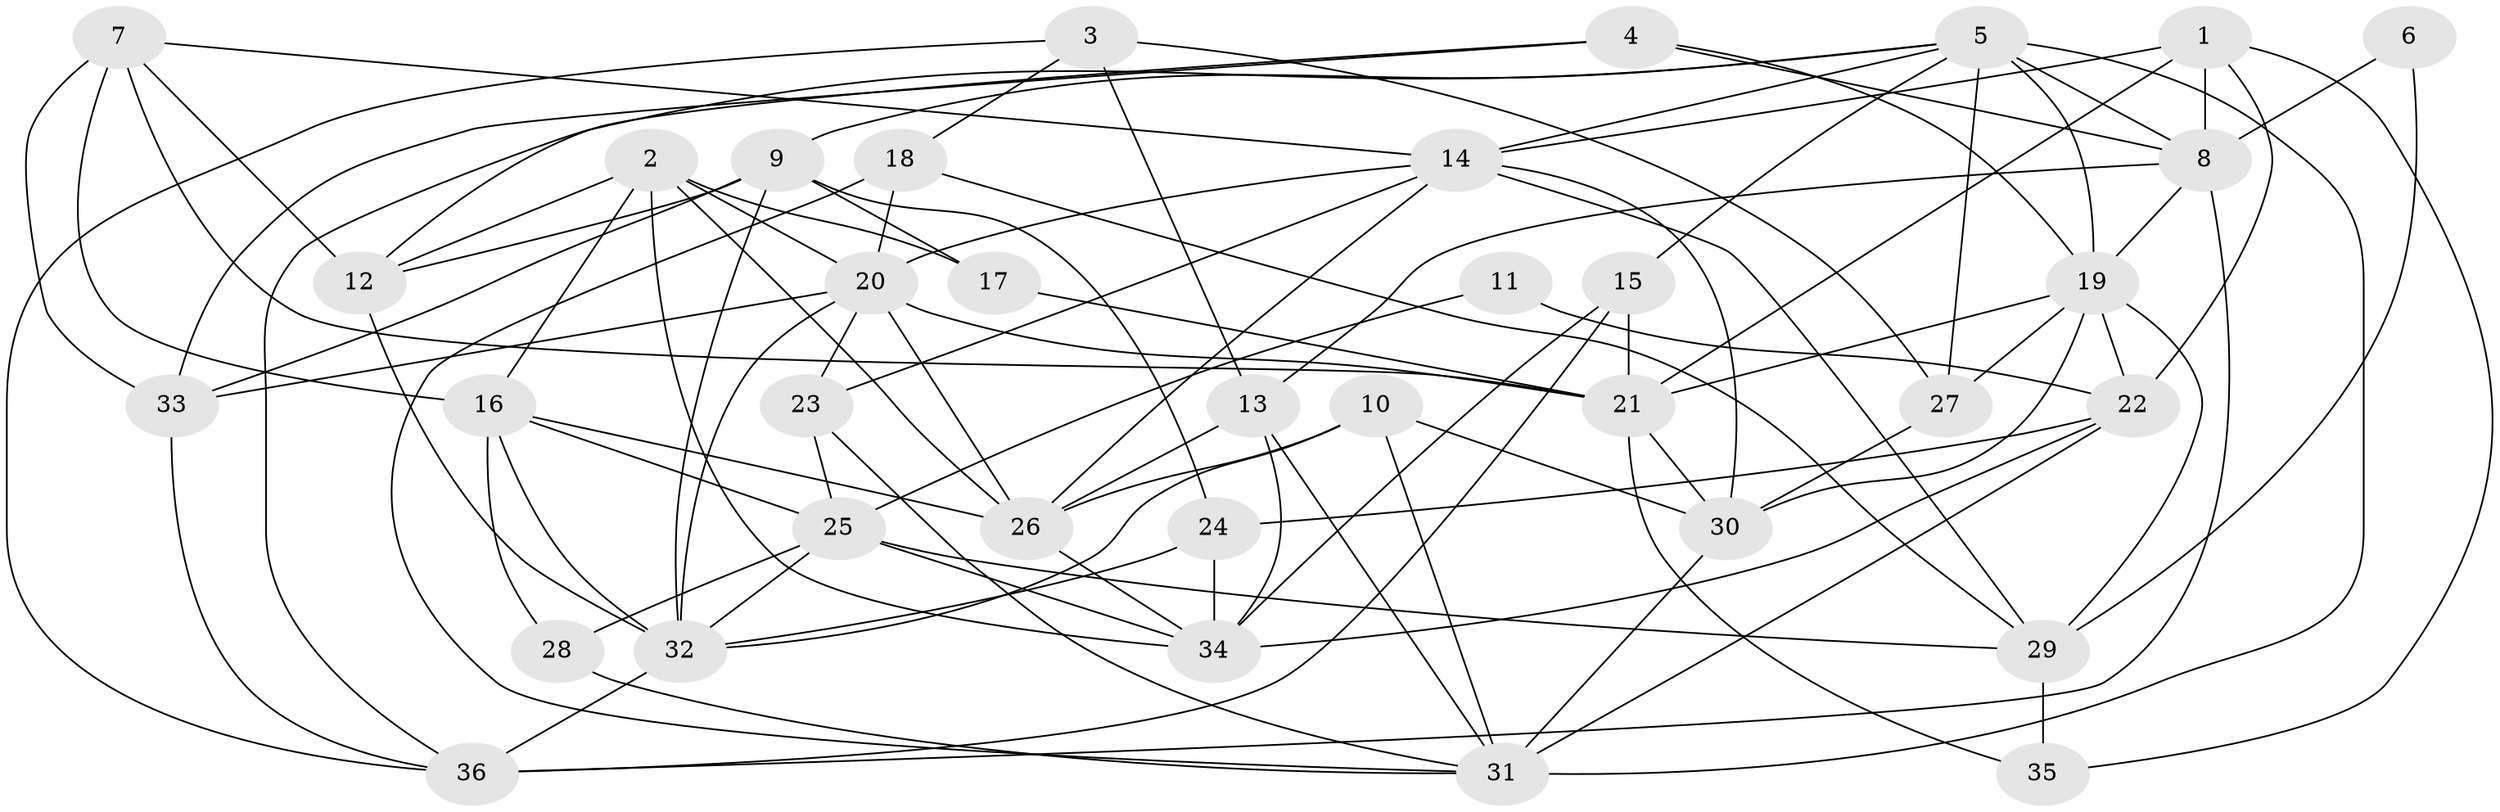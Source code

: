 // original degree distribution, {3: 0.28169014084507044, 4: 0.29577464788732394, 7: 0.028169014084507043, 6: 0.09859154929577464, 2: 0.11267605633802817, 5: 0.16901408450704225, 8: 0.014084507042253521}
// Generated by graph-tools (version 1.1) at 2025/26/03/09/25 03:26:12]
// undirected, 36 vertices, 98 edges
graph export_dot {
graph [start="1"]
  node [color=gray90,style=filled];
  1;
  2;
  3;
  4;
  5;
  6;
  7;
  8;
  9;
  10;
  11;
  12;
  13;
  14;
  15;
  16;
  17;
  18;
  19;
  20;
  21;
  22;
  23;
  24;
  25;
  26;
  27;
  28;
  29;
  30;
  31;
  32;
  33;
  34;
  35;
  36;
  1 -- 8 [weight=1.0];
  1 -- 14 [weight=1.0];
  1 -- 21 [weight=1.0];
  1 -- 22 [weight=1.0];
  1 -- 35 [weight=1.0];
  2 -- 12 [weight=2.0];
  2 -- 16 [weight=1.0];
  2 -- 17 [weight=2.0];
  2 -- 20 [weight=1.0];
  2 -- 26 [weight=1.0];
  2 -- 34 [weight=1.0];
  3 -- 13 [weight=1.0];
  3 -- 18 [weight=1.0];
  3 -- 27 [weight=1.0];
  3 -- 36 [weight=1.0];
  4 -- 8 [weight=1.0];
  4 -- 12 [weight=1.0];
  4 -- 19 [weight=1.0];
  4 -- 33 [weight=1.0];
  5 -- 8 [weight=1.0];
  5 -- 9 [weight=1.0];
  5 -- 14 [weight=1.0];
  5 -- 15 [weight=1.0];
  5 -- 19 [weight=1.0];
  5 -- 27 [weight=1.0];
  5 -- 31 [weight=2.0];
  5 -- 36 [weight=1.0];
  6 -- 8 [weight=1.0];
  6 -- 29 [weight=1.0];
  7 -- 12 [weight=1.0];
  7 -- 14 [weight=1.0];
  7 -- 16 [weight=1.0];
  7 -- 21 [weight=1.0];
  7 -- 33 [weight=1.0];
  8 -- 13 [weight=1.0];
  8 -- 19 [weight=1.0];
  8 -- 36 [weight=1.0];
  9 -- 12 [weight=1.0];
  9 -- 17 [weight=1.0];
  9 -- 24 [weight=1.0];
  9 -- 32 [weight=1.0];
  9 -- 33 [weight=1.0];
  10 -- 26 [weight=1.0];
  10 -- 30 [weight=1.0];
  10 -- 31 [weight=1.0];
  10 -- 32 [weight=1.0];
  11 -- 22 [weight=1.0];
  11 -- 25 [weight=1.0];
  12 -- 32 [weight=1.0];
  13 -- 26 [weight=2.0];
  13 -- 31 [weight=1.0];
  13 -- 34 [weight=1.0];
  14 -- 20 [weight=1.0];
  14 -- 23 [weight=1.0];
  14 -- 26 [weight=1.0];
  14 -- 29 [weight=1.0];
  14 -- 30 [weight=1.0];
  15 -- 21 [weight=1.0];
  15 -- 34 [weight=1.0];
  15 -- 36 [weight=1.0];
  16 -- 25 [weight=1.0];
  16 -- 26 [weight=1.0];
  16 -- 28 [weight=1.0];
  16 -- 32 [weight=1.0];
  17 -- 21 [weight=1.0];
  18 -- 20 [weight=1.0];
  18 -- 29 [weight=1.0];
  18 -- 31 [weight=2.0];
  19 -- 21 [weight=1.0];
  19 -- 22 [weight=1.0];
  19 -- 27 [weight=1.0];
  19 -- 29 [weight=1.0];
  19 -- 30 [weight=1.0];
  20 -- 21 [weight=1.0];
  20 -- 23 [weight=1.0];
  20 -- 26 [weight=1.0];
  20 -- 32 [weight=2.0];
  20 -- 33 [weight=1.0];
  21 -- 30 [weight=1.0];
  21 -- 35 [weight=1.0];
  22 -- 24 [weight=1.0];
  22 -- 31 [weight=1.0];
  22 -- 34 [weight=1.0];
  23 -- 25 [weight=1.0];
  23 -- 31 [weight=1.0];
  24 -- 32 [weight=1.0];
  24 -- 34 [weight=1.0];
  25 -- 28 [weight=1.0];
  25 -- 29 [weight=1.0];
  25 -- 32 [weight=1.0];
  25 -- 34 [weight=1.0];
  26 -- 34 [weight=1.0];
  27 -- 30 [weight=1.0];
  28 -- 31 [weight=1.0];
  29 -- 35 [weight=1.0];
  30 -- 31 [weight=1.0];
  32 -- 36 [weight=1.0];
  33 -- 36 [weight=1.0];
}
